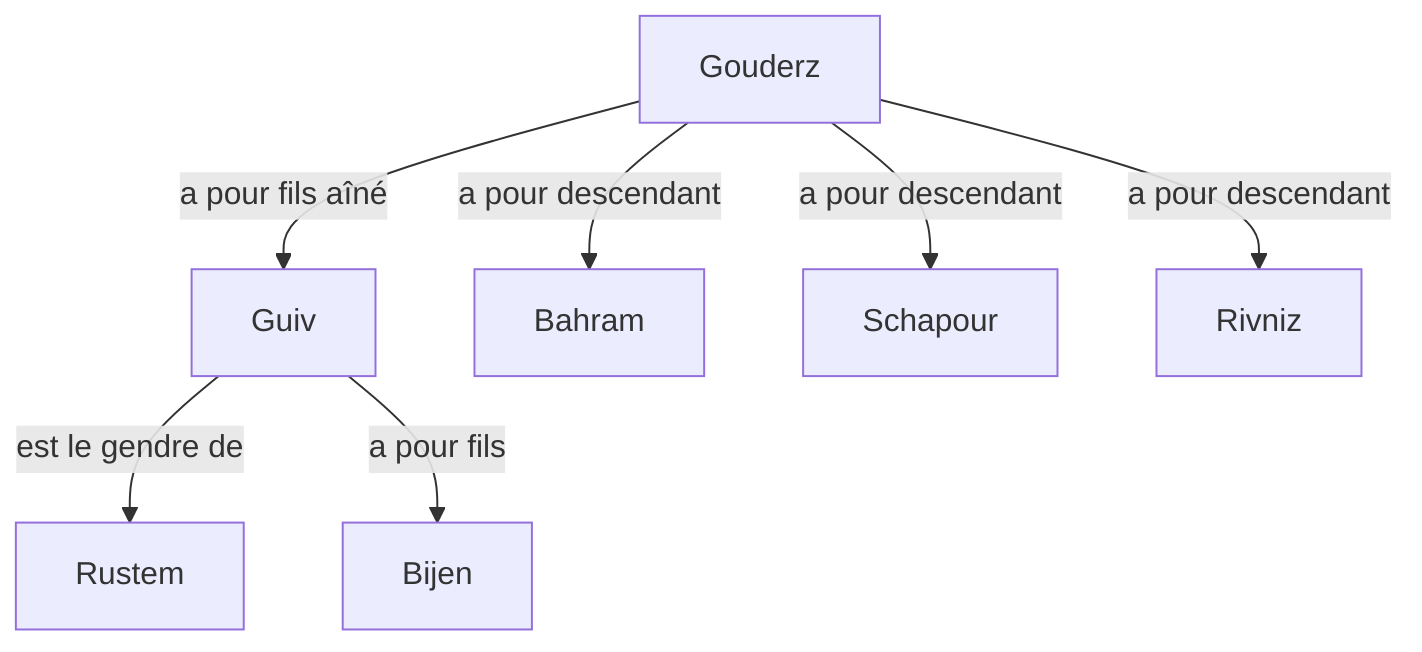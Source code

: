 graph TD
Gouderz --a pour fils aîné--> Guiv
Gouderz --a pour descendant--> Bahram
Gouderz --a pour descendant--> Schapour
Gouderz --a pour descendant--> Rivniz
Guiv --est le gendre de--> Rustem
Guiv --a pour fils--> Bijen
